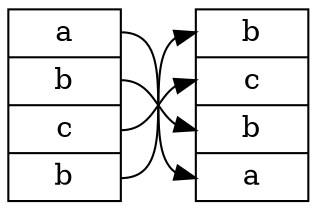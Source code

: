 digraph {
  rankdir=LR ;
  node [shape = record] ;
   
  struct0[label = "<n0>a | <n1>b | <n2>c | <n3>b"] ;
  struct0:n0:e -> struct1:n3:w ;
  struct0:n1:e -> struct1:n2:w ;
  struct0:n2:e -> struct1:n1:w ;
  struct0:n3:e -> struct1:n0:w ;
  struct1[label = "<n0>b | <n1>c | <n2>b | <n3>a"] ;
}